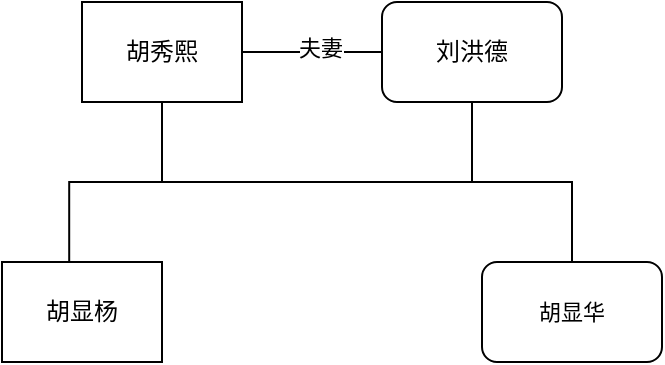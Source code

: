 <mxfile version="28.2.7">
  <diagram name="第 1 页" id="LvuwR0kWL1oFxmLDKmuF">
    <mxGraphModel dx="1554" dy="858" grid="1" gridSize="10" guides="1" tooltips="1" connect="1" arrows="1" fold="1" page="1" pageScale="1" pageWidth="827" pageHeight="1169" math="0" shadow="0">
      <root>
        <mxCell id="0" />
        <mxCell id="1" parent="0" />
        <mxCell id="Eq9DRTTV88kCnqYg8ReQ-4" style="edgeStyle=orthogonalEdgeStyle;rounded=0;orthogonalLoop=1;jettySize=auto;html=1;exitX=1;exitY=0.5;exitDx=0;exitDy=0;endArrow=none;endFill=0;" edge="1" parent="1" source="Eq9DRTTV88kCnqYg8ReQ-6" target="Eq9DRTTV88kCnqYg8ReQ-7">
          <mxGeometry relative="1" as="geometry" />
        </mxCell>
        <mxCell id="Eq9DRTTV88kCnqYg8ReQ-5" value="夫妻" style="edgeLabel;html=1;align=center;verticalAlign=middle;resizable=0;points=[];" vertex="1" connectable="0" parent="Eq9DRTTV88kCnqYg8ReQ-4">
          <mxGeometry x="0.096" y="2" relative="1" as="geometry">
            <mxPoint as="offset" />
          </mxGeometry>
        </mxCell>
        <mxCell id="Eq9DRTTV88kCnqYg8ReQ-18" style="edgeStyle=orthogonalEdgeStyle;shape=connector;rounded=0;orthogonalLoop=1;jettySize=auto;html=1;exitX=0.5;exitY=1;exitDx=0;exitDy=0;strokeColor=default;align=center;verticalAlign=middle;fontFamily=Helvetica;fontSize=11;fontColor=default;labelBackgroundColor=default;endArrow=none;endFill=0;" edge="1" parent="1" source="Eq9DRTTV88kCnqYg8ReQ-6" target="Eq9DRTTV88kCnqYg8ReQ-17">
          <mxGeometry relative="1" as="geometry" />
        </mxCell>
        <mxCell id="Eq9DRTTV88kCnqYg8ReQ-21" style="edgeStyle=orthogonalEdgeStyle;shape=connector;rounded=0;orthogonalLoop=1;jettySize=auto;html=1;exitX=0.5;exitY=1;exitDx=0;exitDy=0;strokeColor=default;align=center;verticalAlign=middle;fontFamily=Helvetica;fontSize=11;fontColor=default;labelBackgroundColor=default;endArrow=none;endFill=0;entryX=0.42;entryY=0.044;entryDx=0;entryDy=0;entryPerimeter=0;" edge="1" parent="1" source="Eq9DRTTV88kCnqYg8ReQ-6" target="Eq9DRTTV88kCnqYg8ReQ-22">
          <mxGeometry relative="1" as="geometry">
            <mxPoint x="225" y="270" as="targetPoint" />
          </mxGeometry>
        </mxCell>
        <mxCell id="Eq9DRTTV88kCnqYg8ReQ-6" value="胡秀熙" style="rounded=0;whiteSpace=wrap;html=1;" vertex="1" parent="1">
          <mxGeometry x="230" y="140" width="80" height="50" as="geometry" />
        </mxCell>
        <mxCell id="Eq9DRTTV88kCnqYg8ReQ-19" style="edgeStyle=orthogonalEdgeStyle;shape=connector;rounded=0;orthogonalLoop=1;jettySize=auto;html=1;exitX=0.5;exitY=1;exitDx=0;exitDy=0;entryX=0.5;entryY=0;entryDx=0;entryDy=0;strokeColor=default;align=center;verticalAlign=middle;fontFamily=Helvetica;fontSize=11;fontColor=default;labelBackgroundColor=default;endArrow=none;endFill=0;" edge="1" parent="1" source="Eq9DRTTV88kCnqYg8ReQ-7" target="Eq9DRTTV88kCnqYg8ReQ-17">
          <mxGeometry relative="1" as="geometry" />
        </mxCell>
        <mxCell id="Eq9DRTTV88kCnqYg8ReQ-7" value="刘洪德" style="rounded=1;whiteSpace=wrap;html=1;" vertex="1" parent="1">
          <mxGeometry x="380" y="140" width="90" height="50" as="geometry" />
        </mxCell>
        <mxCell id="Eq9DRTTV88kCnqYg8ReQ-17" value="胡显华" style="rounded=1;whiteSpace=wrap;html=1;fontFamily=Helvetica;fontSize=11;fontColor=default;labelBackgroundColor=default;" vertex="1" parent="1">
          <mxGeometry x="430" y="270" width="90" height="50" as="geometry" />
        </mxCell>
        <mxCell id="Eq9DRTTV88kCnqYg8ReQ-22" value="胡显杨" style="rounded=0;whiteSpace=wrap;html=1;" vertex="1" parent="1">
          <mxGeometry x="190" y="270" width="80" height="50" as="geometry" />
        </mxCell>
      </root>
    </mxGraphModel>
  </diagram>
</mxfile>
